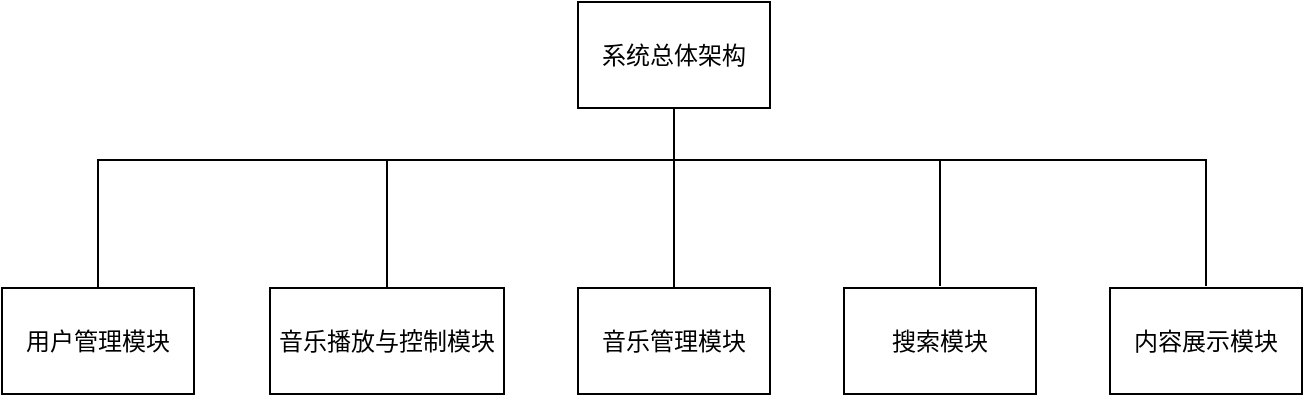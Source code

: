 <mxfile version="24.8.4">
  <diagram name="第 1 页" id="NON8Rd3GJQy8wurd_1fi">
    <mxGraphModel dx="1111" dy="811" grid="0" gridSize="10" guides="1" tooltips="1" connect="1" arrows="1" fold="1" page="1" pageScale="1" pageWidth="827" pageHeight="1169" math="0" shadow="0">
      <root>
        <mxCell id="0" />
        <mxCell id="1" parent="0" />
        <mxCell id="JlHSlP3Qjkk1ZIU8IoEL-8" style="edgeStyle=orthogonalEdgeStyle;rounded=0;orthogonalLoop=1;jettySize=auto;html=1;endArrow=none;endFill=0;" parent="1" source="JlHSlP3Qjkk1ZIU8IoEL-1" target="JlHSlP3Qjkk1ZIU8IoEL-2" edge="1">
          <mxGeometry relative="1" as="geometry">
            <Array as="points">
              <mxPoint x="370" y="422" />
              <mxPoint x="82" y="422" />
            </Array>
          </mxGeometry>
        </mxCell>
        <mxCell id="JlHSlP3Qjkk1ZIU8IoEL-9" style="edgeStyle=orthogonalEdgeStyle;rounded=0;orthogonalLoop=1;jettySize=auto;html=1;entryX=0.5;entryY=0;entryDx=0;entryDy=0;endArrow=none;endFill=0;" parent="1" source="JlHSlP3Qjkk1ZIU8IoEL-1" target="JlHSlP3Qjkk1ZIU8IoEL-3" edge="1">
          <mxGeometry relative="1" as="geometry">
            <Array as="points">
              <mxPoint x="370" y="422" />
              <mxPoint x="227" y="422" />
            </Array>
          </mxGeometry>
        </mxCell>
        <mxCell id="JlHSlP3Qjkk1ZIU8IoEL-10" style="edgeStyle=orthogonalEdgeStyle;rounded=0;orthogonalLoop=1;jettySize=auto;html=1;endArrow=none;endFill=0;" parent="1" source="JlHSlP3Qjkk1ZIU8IoEL-1" target="JlHSlP3Qjkk1ZIU8IoEL-5" edge="1">
          <mxGeometry relative="1" as="geometry" />
        </mxCell>
        <mxCell id="JlHSlP3Qjkk1ZIU8IoEL-11" style="edgeStyle=orthogonalEdgeStyle;rounded=0;orthogonalLoop=1;jettySize=auto;html=1;endArrow=none;endFill=0;" parent="1" edge="1">
          <mxGeometry relative="1" as="geometry">
            <mxPoint x="370" y="395" as="sourcePoint" />
            <mxPoint x="503" y="485" as="targetPoint" />
            <Array as="points">
              <mxPoint x="370" y="422" />
              <mxPoint x="503" y="422" />
            </Array>
          </mxGeometry>
        </mxCell>
        <mxCell id="JlHSlP3Qjkk1ZIU8IoEL-12" style="edgeStyle=orthogonalEdgeStyle;rounded=0;orthogonalLoop=1;jettySize=auto;html=1;endArrow=none;endFill=0;" parent="1" edge="1">
          <mxGeometry relative="1" as="geometry">
            <mxPoint x="370" y="395" as="sourcePoint" />
            <mxPoint x="636" y="485" as="targetPoint" />
            <Array as="points">
              <mxPoint x="370" y="422" />
              <mxPoint x="636" y="422" />
            </Array>
          </mxGeometry>
        </mxCell>
        <mxCell id="JlHSlP3Qjkk1ZIU8IoEL-1" value="系统总体架构" style="rounded=0;whiteSpace=wrap;html=1;" parent="1" vertex="1">
          <mxGeometry x="322" y="343" width="96" height="53" as="geometry" />
        </mxCell>
        <mxCell id="JlHSlP3Qjkk1ZIU8IoEL-2" value="用户管理模块" style="rounded=0;whiteSpace=wrap;html=1;" parent="1" vertex="1">
          <mxGeometry x="34" y="486" width="96" height="53" as="geometry" />
        </mxCell>
        <mxCell id="JlHSlP3Qjkk1ZIU8IoEL-3" value="音乐播放与控制模块" style="rounded=0;whiteSpace=wrap;html=1;" parent="1" vertex="1">
          <mxGeometry x="168" y="486" width="117" height="53" as="geometry" />
        </mxCell>
        <mxCell id="JlHSlP3Qjkk1ZIU8IoEL-4" value="内容展示模块" style="rounded=0;whiteSpace=wrap;html=1;" parent="1" vertex="1">
          <mxGeometry x="588" y="486" width="96" height="53" as="geometry" />
        </mxCell>
        <mxCell id="JlHSlP3Qjkk1ZIU8IoEL-5" value="音乐管理模块" style="rounded=0;whiteSpace=wrap;html=1;" parent="1" vertex="1">
          <mxGeometry x="322" y="486" width="96" height="53" as="geometry" />
        </mxCell>
        <mxCell id="JlHSlP3Qjkk1ZIU8IoEL-6" value="搜索模块" style="rounded=0;whiteSpace=wrap;html=1;" parent="1" vertex="1">
          <mxGeometry x="455" y="486" width="96" height="53" as="geometry" />
        </mxCell>
      </root>
    </mxGraphModel>
  </diagram>
</mxfile>
